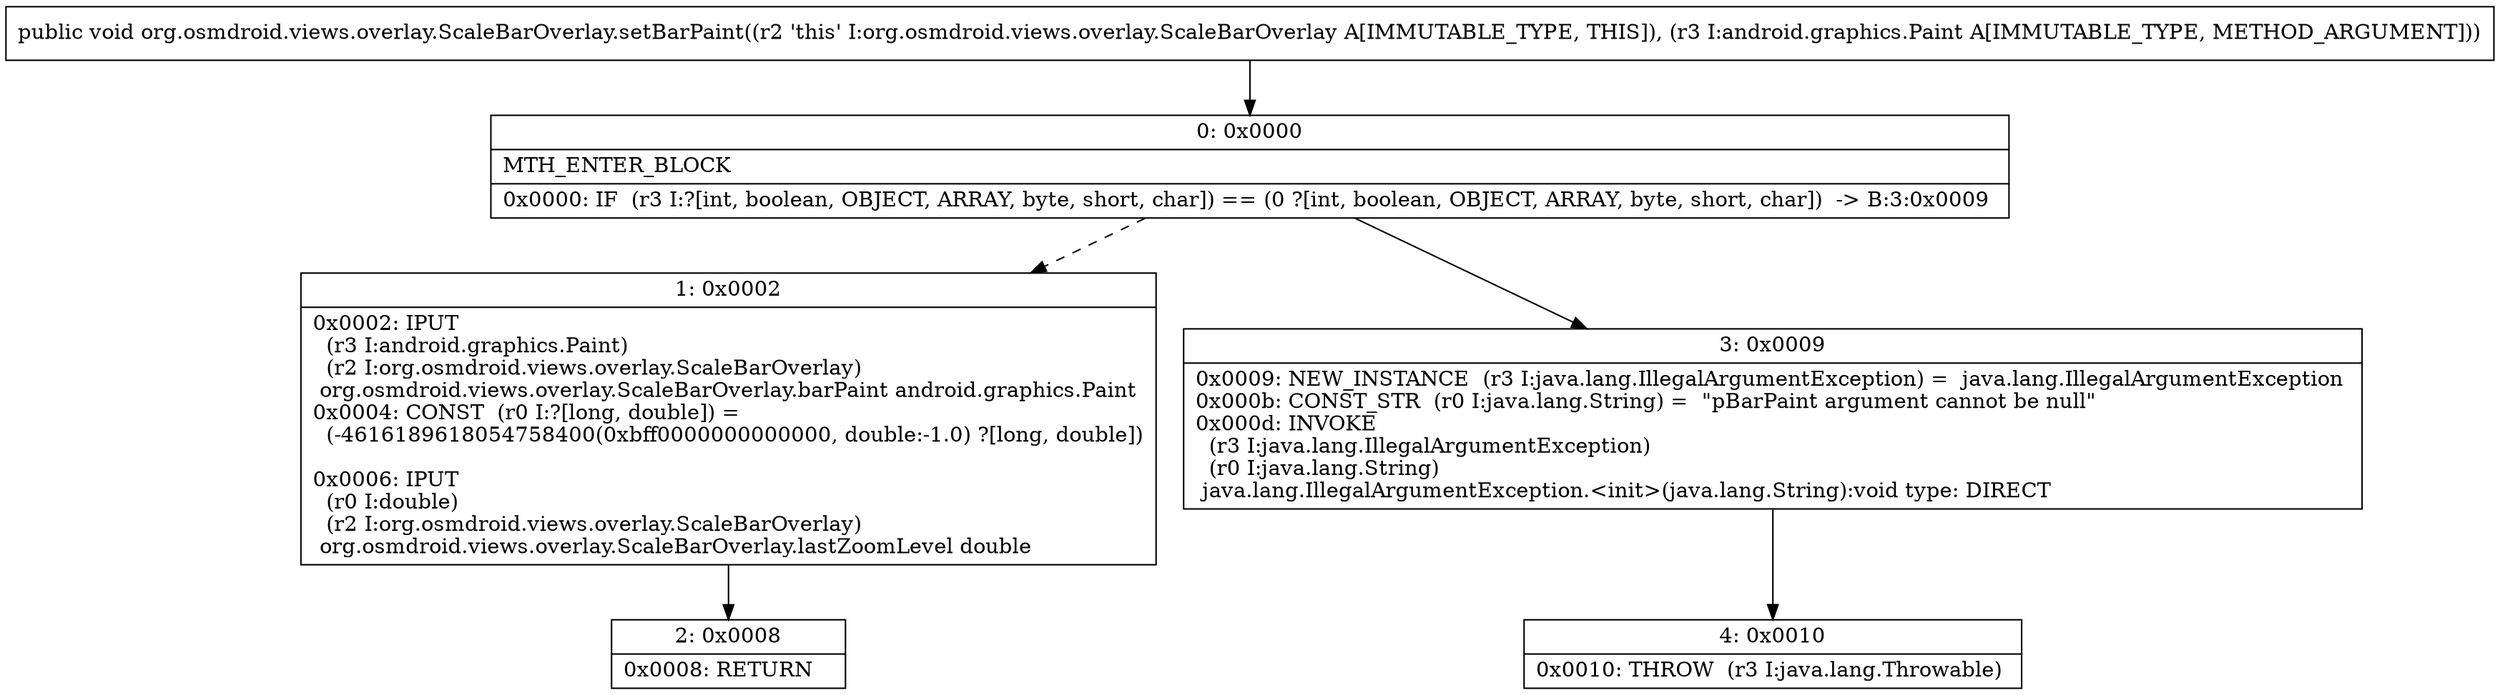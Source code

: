 digraph "CFG fororg.osmdroid.views.overlay.ScaleBarOverlay.setBarPaint(Landroid\/graphics\/Paint;)V" {
Node_0 [shape=record,label="{0\:\ 0x0000|MTH_ENTER_BLOCK\l|0x0000: IF  (r3 I:?[int, boolean, OBJECT, ARRAY, byte, short, char]) == (0 ?[int, boolean, OBJECT, ARRAY, byte, short, char])  \-\> B:3:0x0009 \l}"];
Node_1 [shape=record,label="{1\:\ 0x0002|0x0002: IPUT  \l  (r3 I:android.graphics.Paint)\l  (r2 I:org.osmdroid.views.overlay.ScaleBarOverlay)\l org.osmdroid.views.overlay.ScaleBarOverlay.barPaint android.graphics.Paint \l0x0004: CONST  (r0 I:?[long, double]) = \l  (\-4616189618054758400(0xbff0000000000000, double:\-1.0) ?[long, double])\l \l0x0006: IPUT  \l  (r0 I:double)\l  (r2 I:org.osmdroid.views.overlay.ScaleBarOverlay)\l org.osmdroid.views.overlay.ScaleBarOverlay.lastZoomLevel double \l}"];
Node_2 [shape=record,label="{2\:\ 0x0008|0x0008: RETURN   \l}"];
Node_3 [shape=record,label="{3\:\ 0x0009|0x0009: NEW_INSTANCE  (r3 I:java.lang.IllegalArgumentException) =  java.lang.IllegalArgumentException \l0x000b: CONST_STR  (r0 I:java.lang.String) =  \"pBarPaint argument cannot be null\" \l0x000d: INVOKE  \l  (r3 I:java.lang.IllegalArgumentException)\l  (r0 I:java.lang.String)\l java.lang.IllegalArgumentException.\<init\>(java.lang.String):void type: DIRECT \l}"];
Node_4 [shape=record,label="{4\:\ 0x0010|0x0010: THROW  (r3 I:java.lang.Throwable) \l}"];
MethodNode[shape=record,label="{public void org.osmdroid.views.overlay.ScaleBarOverlay.setBarPaint((r2 'this' I:org.osmdroid.views.overlay.ScaleBarOverlay A[IMMUTABLE_TYPE, THIS]), (r3 I:android.graphics.Paint A[IMMUTABLE_TYPE, METHOD_ARGUMENT])) }"];
MethodNode -> Node_0;
Node_0 -> Node_1[style=dashed];
Node_0 -> Node_3;
Node_1 -> Node_2;
Node_3 -> Node_4;
}

